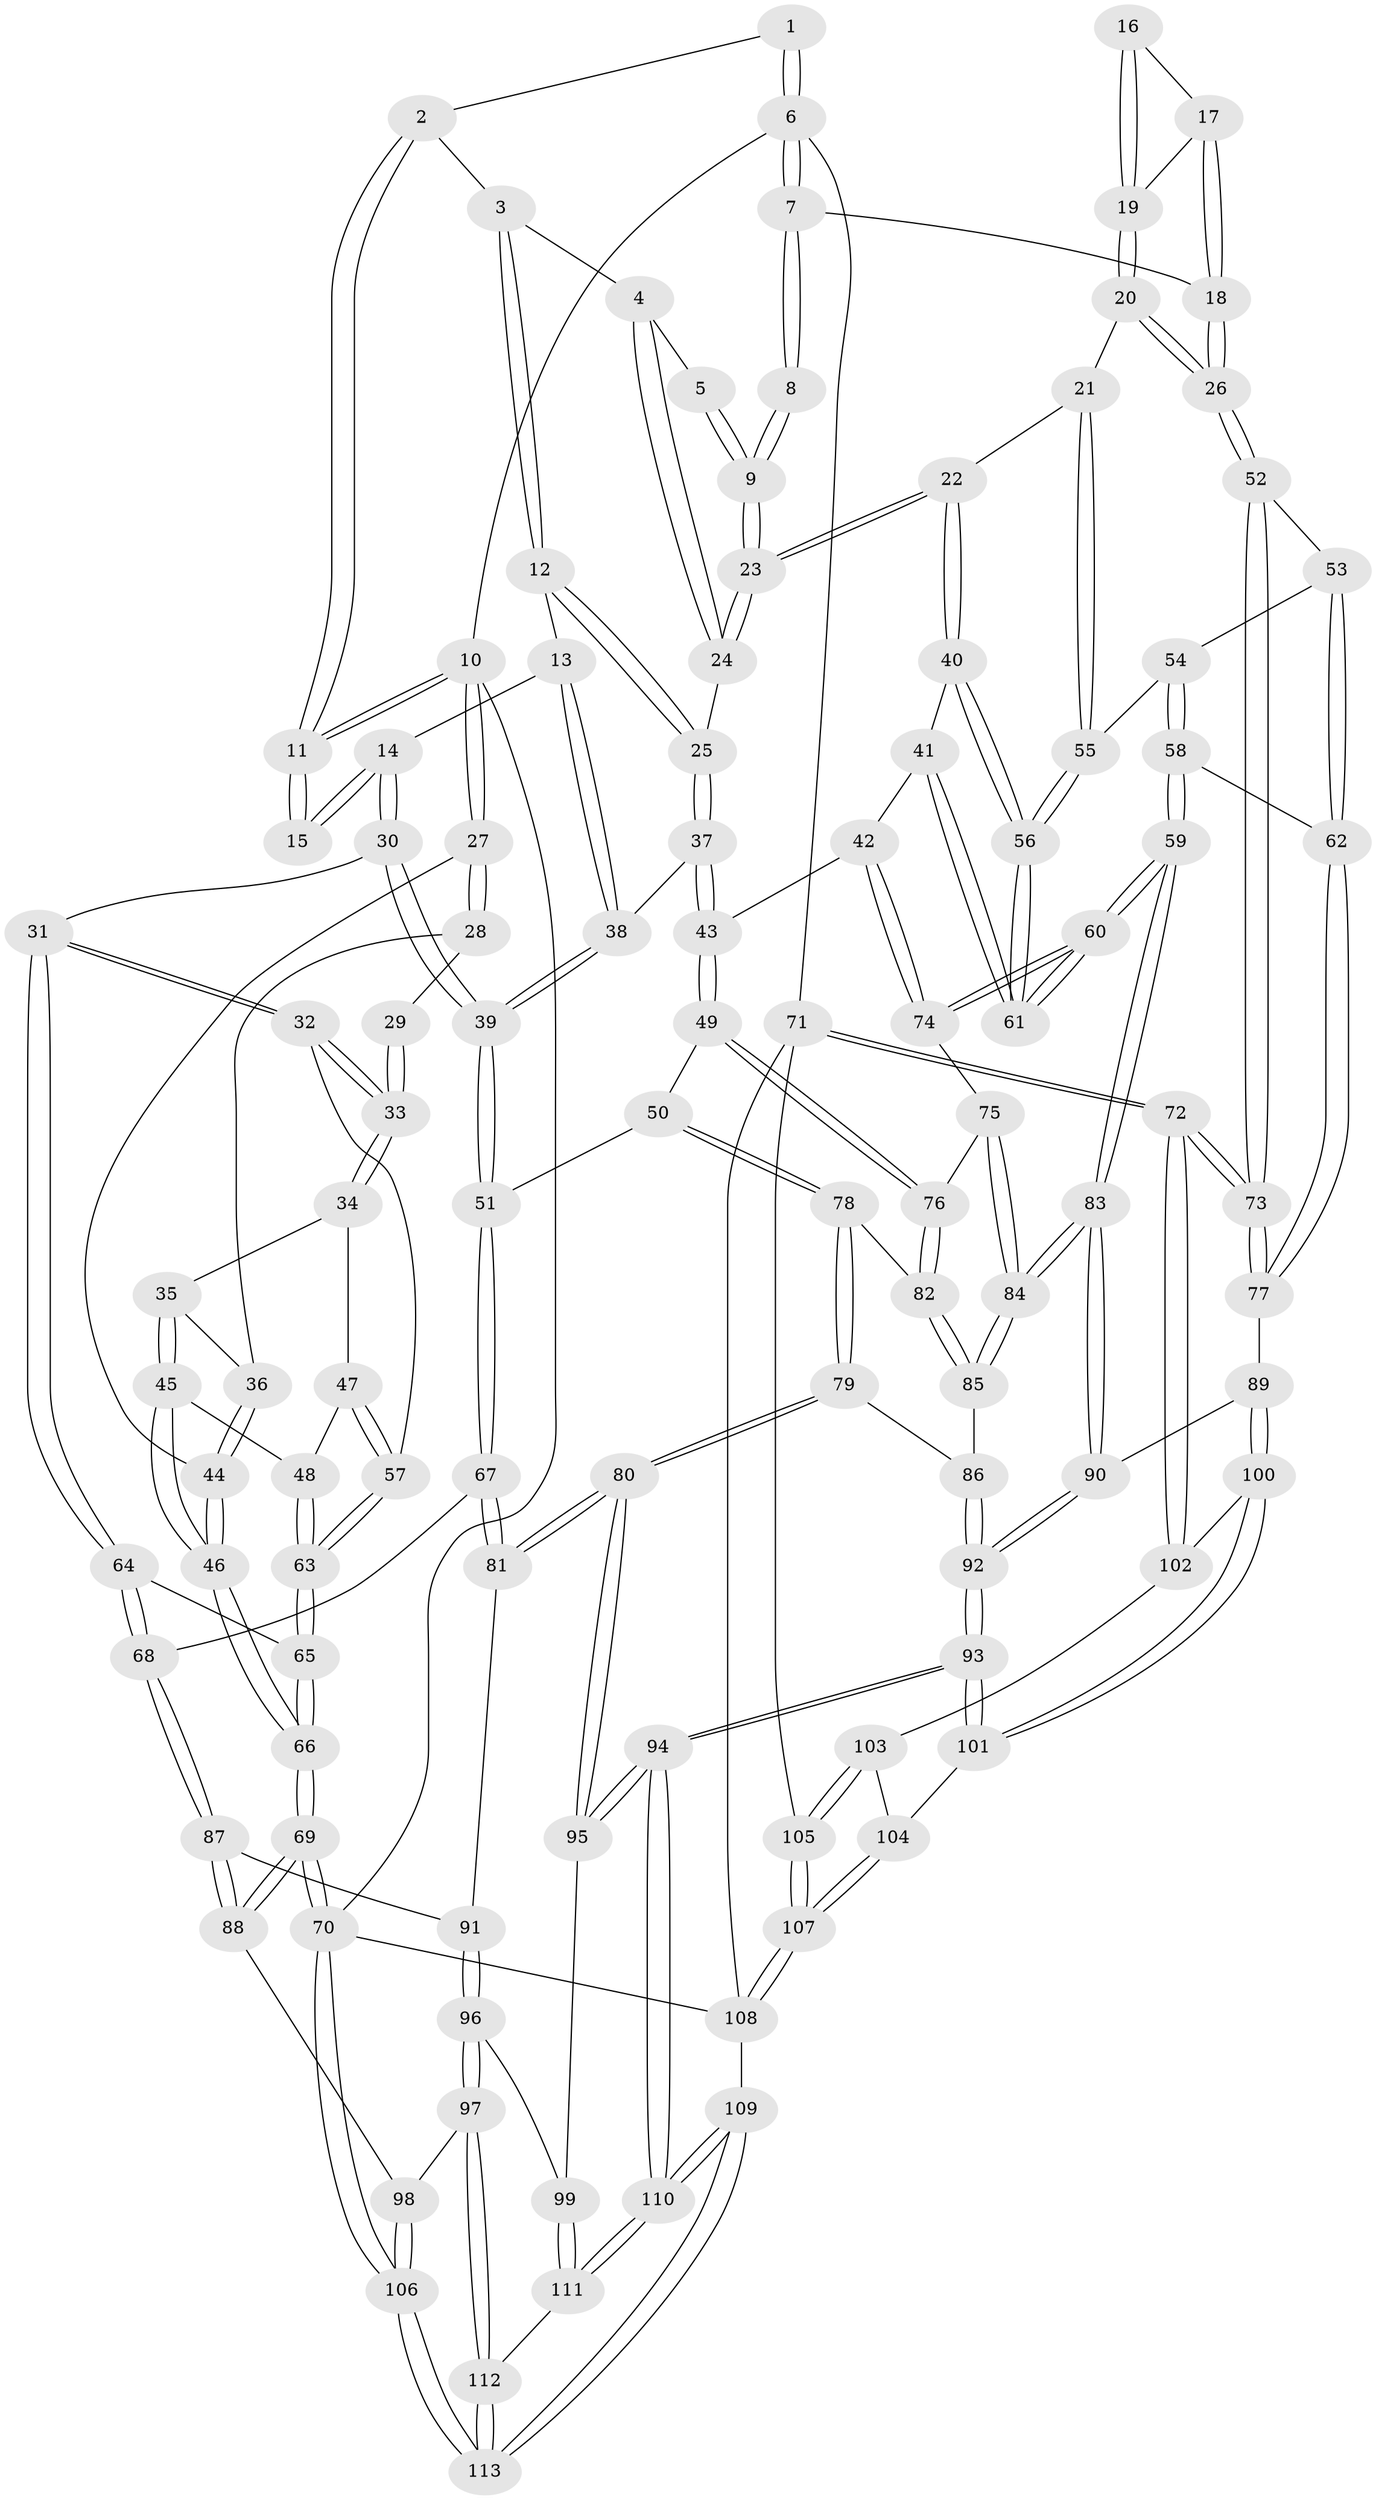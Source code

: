 // Generated by graph-tools (version 1.1) at 2025/17/03/09/25 04:17:20]
// undirected, 113 vertices, 279 edges
graph export_dot {
graph [start="1"]
  node [color=gray90,style=filled];
  1 [pos="+0.7824913394249021+0"];
  2 [pos="+0.41932025701279124+0"];
  3 [pos="+0.5577637020234424+0.007345606954587164"];
  4 [pos="+0.6625263014086773+0.05466746610500866"];
  5 [pos="+0.7765491776592635+0"];
  6 [pos="+1+0"];
  7 [pos="+1+0"];
  8 [pos="+0.9026747115093292+0.06638532736634505"];
  9 [pos="+0.8154046614323128+0.05156862644525649"];
  10 [pos="+0+0"];
  11 [pos="+0.32460953624166405+0"];
  12 [pos="+0.5700818933469559+0.10204532604322326"];
  13 [pos="+0.46731457176173474+0.11121796466909999"];
  14 [pos="+0.36140279180439194+0.024548498790438945"];
  15 [pos="+0.3189259847750415+0"];
  16 [pos="+0.9042820954086852+0.06989135773035587"];
  17 [pos="+0.967676595559+0.10004692621897916"];
  18 [pos="+1+0.03494862269562571"];
  19 [pos="+0.9209548909285482+0.10935520807390062"];
  20 [pos="+0.9078438256451402+0.15148760991033833"];
  21 [pos="+0.8166775471600611+0.2130362155135263"];
  22 [pos="+0.8027759613665043+0.20952025821122555"];
  23 [pos="+0.7832994128241796+0.16340475628470352"];
  24 [pos="+0.6621026354227042+0.11811410160060787"];
  25 [pos="+0.6142260525030386+0.1382322922787207"];
  26 [pos="+1+0.16187519197434244"];
  27 [pos="+0+0"];
  28 [pos="+0.0873633584596723+0.09860158149580069"];
  29 [pos="+0.18663598804375997+0.037442245216932755"];
  30 [pos="+0.3053231404694297+0.2831055088500833"];
  31 [pos="+0.28621766105119406+0.2846111924662552"];
  32 [pos="+0.23331544008560617+0.27400665237689775"];
  33 [pos="+0.18683045509133814+0.23906845729324766"];
  34 [pos="+0.11295121274902954+0.2204012095436061"];
  35 [pos="+0.09832164476051648+0.21221639348370638"];
  36 [pos="+0.08406849073890113+0.19336204038709065"];
  37 [pos="+0.571367791265966+0.2380755126407127"];
  38 [pos="+0.4777586414731739+0.14319586791429534"];
  39 [pos="+0.3854039435328537+0.33681982061388255"];
  40 [pos="+0.7591174939830577+0.2614646916894198"];
  41 [pos="+0.7032476519696905+0.3028753129913029"];
  42 [pos="+0.6036476956130389+0.3405858824668523"];
  43 [pos="+0.5686677564499619+0.3384251359639289"];
  44 [pos="+0+0.11421761243988013"];
  45 [pos="+0+0.3235962625135019"];
  46 [pos="+0+0.3415065521410065"];
  47 [pos="+0.06593867776262241+0.32073582555818825"];
  48 [pos="+0.028299322973162424+0.34168360223417404"];
  49 [pos="+0.5483344759820841+0.3504201962763711"];
  50 [pos="+0.46453116774647724+0.3779286073073226"];
  51 [pos="+0.4225895582879409+0.3704822273540476"];
  52 [pos="+1+0.20715802473862646"];
  53 [pos="+0.9732664214736921+0.2773883604434947"];
  54 [pos="+0.9168721206001857+0.2783310891461368"];
  55 [pos="+0.9092442565379856+0.276685757305659"];
  56 [pos="+0.8418629722391272+0.4115031498113856"];
  57 [pos="+0.1469580219006453+0.3490077694307705"];
  58 [pos="+0.9347414421145598+0.5061323645667473"];
  59 [pos="+0.8419366024886571+0.5072190126989964"];
  60 [pos="+0.8401410149352875+0.5047411527676601"];
  61 [pos="+0.8361099114807383+0.47943961574537697"];
  62 [pos="+0.9597361971985783+0.510166842376434"];
  63 [pos="+0.10220662418766306+0.42193780838202116"];
  64 [pos="+0.17503434171150434+0.5063918945975902"];
  65 [pos="+0.10105192067434084+0.4507842159249376"];
  66 [pos="+0+0.5504058539477941"];
  67 [pos="+0.3334710420729433+0.5013807544124318"];
  68 [pos="+0.2067045048279076+0.5671129551793763"];
  69 [pos="+0+0.6894000136255074"];
  70 [pos="+0+1"];
  71 [pos="+1+0.803432146079455"];
  72 [pos="+1+0.6590194093368263"];
  73 [pos="+1+0.5920424945254584"];
  74 [pos="+0.7083535599834209+0.4588599840713048"];
  75 [pos="+0.6539842852652773+0.5314963603352959"];
  76 [pos="+0.6311152660224357+0.5342063661774488"];
  77 [pos="+0.9630796082252263+0.5112379537557741"];
  78 [pos="+0.49057979279215297+0.49443893567807823"];
  79 [pos="+0.5019034800653989+0.6294029052971105"];
  80 [pos="+0.47533650579819+0.662291539977909"];
  81 [pos="+0.4252871472575169+0.661058820685914"];
  82 [pos="+0.6234310389021531+0.5435872113196129"];
  83 [pos="+0.7789441027044354+0.6224858763842305"];
  84 [pos="+0.7691533019004977+0.6174392260564573"];
  85 [pos="+0.6038948838681437+0.5868328728105436"];
  86 [pos="+0.5716577843086253+0.6199892482368727"];
  87 [pos="+0.20241065625334706+0.5852449431992218"];
  88 [pos="+0.11659996319497652+0.7032821840934248"];
  89 [pos="+0.8730553684807076+0.7170358953483423"];
  90 [pos="+0.7778942197610219+0.6354734388134607"];
  91 [pos="+0.380346124385049+0.6805661468069374"];
  92 [pos="+0.7022446463436072+0.7108567307142419"];
  93 [pos="+0.6719157939796339+0.8074777681144395"];
  94 [pos="+0.6655516615232381+0.8136526516599192"];
  95 [pos="+0.4924321672115703+0.7063590590478231"];
  96 [pos="+0.3089848148720293+0.790764284706034"];
  97 [pos="+0.2392635466476785+0.8214079239565418"];
  98 [pos="+0.16768795943723627+0.7680741244003599"];
  99 [pos="+0.45328557892237564+0.8471774983140363"];
  100 [pos="+0.8742200820152246+0.7181167337005432"];
  101 [pos="+0.793696887721354+0.8248133218759262"];
  102 [pos="+0.9080002093179104+0.729798419959673"];
  103 [pos="+0.8963429195408669+0.8458029676568704"];
  104 [pos="+0.8271140040715279+0.8545494980321421"];
  105 [pos="+0.9534608793020803+0.9000736495809691"];
  106 [pos="+0+1"];
  107 [pos="+0.795562999095231+1"];
  108 [pos="+0.7668114365641596+1"];
  109 [pos="+0.5862531008119214+1"];
  110 [pos="+0.5824018724742053+1"];
  111 [pos="+0.4826124346922583+0.9121727814346143"];
  112 [pos="+0.24636437623004853+0.8793914420226941"];
  113 [pos="+0.22816937554012562+1"];
  1 -- 2;
  1 -- 6;
  1 -- 6;
  2 -- 3;
  2 -- 11;
  2 -- 11;
  3 -- 4;
  3 -- 12;
  3 -- 12;
  4 -- 5;
  4 -- 24;
  4 -- 24;
  5 -- 9;
  5 -- 9;
  6 -- 7;
  6 -- 7;
  6 -- 10;
  6 -- 71;
  7 -- 8;
  7 -- 8;
  7 -- 18;
  8 -- 9;
  8 -- 9;
  9 -- 23;
  9 -- 23;
  10 -- 11;
  10 -- 11;
  10 -- 27;
  10 -- 27;
  10 -- 70;
  11 -- 15;
  11 -- 15;
  12 -- 13;
  12 -- 25;
  12 -- 25;
  13 -- 14;
  13 -- 38;
  13 -- 38;
  14 -- 15;
  14 -- 15;
  14 -- 30;
  14 -- 30;
  16 -- 17;
  16 -- 19;
  16 -- 19;
  17 -- 18;
  17 -- 18;
  17 -- 19;
  18 -- 26;
  18 -- 26;
  19 -- 20;
  19 -- 20;
  20 -- 21;
  20 -- 26;
  20 -- 26;
  21 -- 22;
  21 -- 55;
  21 -- 55;
  22 -- 23;
  22 -- 23;
  22 -- 40;
  22 -- 40;
  23 -- 24;
  23 -- 24;
  24 -- 25;
  25 -- 37;
  25 -- 37;
  26 -- 52;
  26 -- 52;
  27 -- 28;
  27 -- 28;
  27 -- 44;
  28 -- 29;
  28 -- 36;
  29 -- 33;
  29 -- 33;
  30 -- 31;
  30 -- 39;
  30 -- 39;
  31 -- 32;
  31 -- 32;
  31 -- 64;
  31 -- 64;
  32 -- 33;
  32 -- 33;
  32 -- 57;
  33 -- 34;
  33 -- 34;
  34 -- 35;
  34 -- 47;
  35 -- 36;
  35 -- 45;
  35 -- 45;
  36 -- 44;
  36 -- 44;
  37 -- 38;
  37 -- 43;
  37 -- 43;
  38 -- 39;
  38 -- 39;
  39 -- 51;
  39 -- 51;
  40 -- 41;
  40 -- 56;
  40 -- 56;
  41 -- 42;
  41 -- 61;
  41 -- 61;
  42 -- 43;
  42 -- 74;
  42 -- 74;
  43 -- 49;
  43 -- 49;
  44 -- 46;
  44 -- 46;
  45 -- 46;
  45 -- 46;
  45 -- 48;
  46 -- 66;
  46 -- 66;
  47 -- 48;
  47 -- 57;
  47 -- 57;
  48 -- 63;
  48 -- 63;
  49 -- 50;
  49 -- 76;
  49 -- 76;
  50 -- 51;
  50 -- 78;
  50 -- 78;
  51 -- 67;
  51 -- 67;
  52 -- 53;
  52 -- 73;
  52 -- 73;
  53 -- 54;
  53 -- 62;
  53 -- 62;
  54 -- 55;
  54 -- 58;
  54 -- 58;
  55 -- 56;
  55 -- 56;
  56 -- 61;
  56 -- 61;
  57 -- 63;
  57 -- 63;
  58 -- 59;
  58 -- 59;
  58 -- 62;
  59 -- 60;
  59 -- 60;
  59 -- 83;
  59 -- 83;
  60 -- 61;
  60 -- 61;
  60 -- 74;
  60 -- 74;
  62 -- 77;
  62 -- 77;
  63 -- 65;
  63 -- 65;
  64 -- 65;
  64 -- 68;
  64 -- 68;
  65 -- 66;
  65 -- 66;
  66 -- 69;
  66 -- 69;
  67 -- 68;
  67 -- 81;
  67 -- 81;
  68 -- 87;
  68 -- 87;
  69 -- 70;
  69 -- 70;
  69 -- 88;
  69 -- 88;
  70 -- 106;
  70 -- 106;
  70 -- 108;
  71 -- 72;
  71 -- 72;
  71 -- 105;
  71 -- 108;
  72 -- 73;
  72 -- 73;
  72 -- 102;
  72 -- 102;
  73 -- 77;
  73 -- 77;
  74 -- 75;
  75 -- 76;
  75 -- 84;
  75 -- 84;
  76 -- 82;
  76 -- 82;
  77 -- 89;
  78 -- 79;
  78 -- 79;
  78 -- 82;
  79 -- 80;
  79 -- 80;
  79 -- 86;
  80 -- 81;
  80 -- 81;
  80 -- 95;
  80 -- 95;
  81 -- 91;
  82 -- 85;
  82 -- 85;
  83 -- 84;
  83 -- 84;
  83 -- 90;
  83 -- 90;
  84 -- 85;
  84 -- 85;
  85 -- 86;
  86 -- 92;
  86 -- 92;
  87 -- 88;
  87 -- 88;
  87 -- 91;
  88 -- 98;
  89 -- 90;
  89 -- 100;
  89 -- 100;
  90 -- 92;
  90 -- 92;
  91 -- 96;
  91 -- 96;
  92 -- 93;
  92 -- 93;
  93 -- 94;
  93 -- 94;
  93 -- 101;
  93 -- 101;
  94 -- 95;
  94 -- 95;
  94 -- 110;
  94 -- 110;
  95 -- 99;
  96 -- 97;
  96 -- 97;
  96 -- 99;
  97 -- 98;
  97 -- 112;
  97 -- 112;
  98 -- 106;
  98 -- 106;
  99 -- 111;
  99 -- 111;
  100 -- 101;
  100 -- 101;
  100 -- 102;
  101 -- 104;
  102 -- 103;
  103 -- 104;
  103 -- 105;
  103 -- 105;
  104 -- 107;
  104 -- 107;
  105 -- 107;
  105 -- 107;
  106 -- 113;
  106 -- 113;
  107 -- 108;
  107 -- 108;
  108 -- 109;
  109 -- 110;
  109 -- 110;
  109 -- 113;
  109 -- 113;
  110 -- 111;
  110 -- 111;
  111 -- 112;
  112 -- 113;
  112 -- 113;
}
